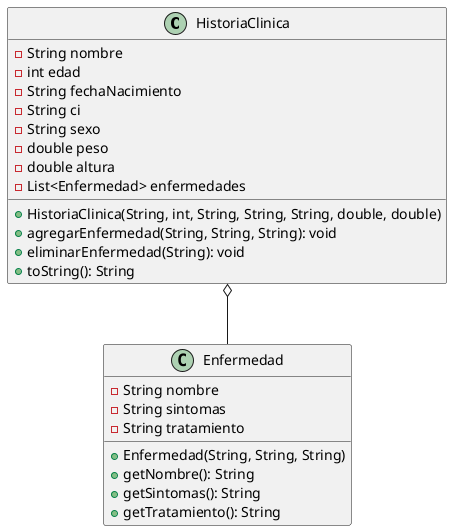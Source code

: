 @startuml
class HistoriaClinica {
    - String nombre
    - int edad
    - String fechaNacimiento
    - String ci
    - String sexo
    - double peso
    - double altura
    - List<Enfermedad> enfermedades

    + HistoriaClinica(String, int, String, String, String, double, double)
    + agregarEnfermedad(String, String, String): void
    + eliminarEnfermedad(String): void
    + toString(): String
}

class Enfermedad {
    - String nombre
    - String sintomas
    - String tratamiento

    + Enfermedad(String, String, String)
    + getNombre(): String
    + getSintomas(): String
    + getTratamiento(): String
}
HistoriaClinica o-- Enfermedad
@enduml
